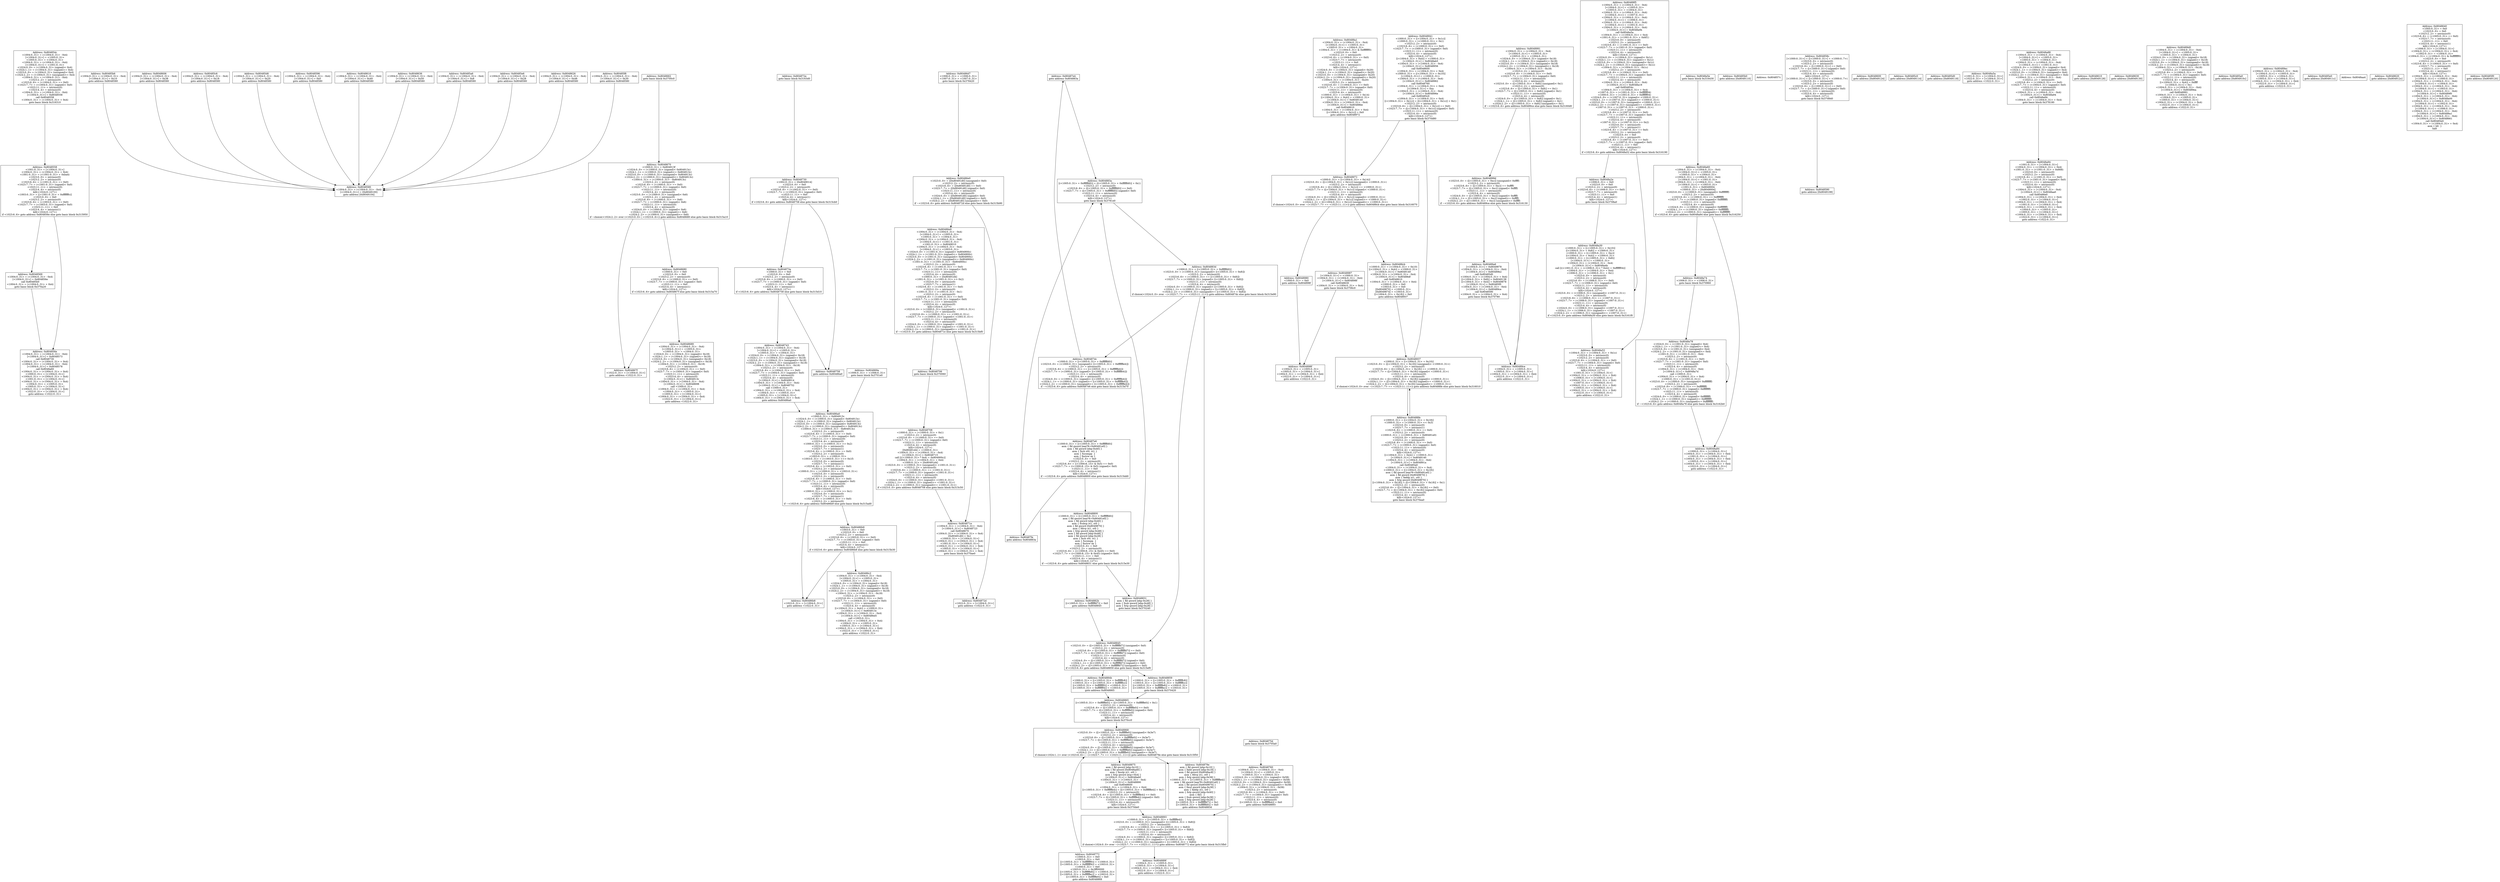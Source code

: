 digraph Program0x313910 {
basicBlock0x3158f0 [shape=box,label="Address: 0x804854c\n<1004:0..31> = (<1004:0..31> - 0x4)\n[<1004:0..31>] = <1005:0..31>\n<1005:0..31> = <1004:0..31>\n<1004:0..31> = (<1004:0..31> - 0x4)\n[<1004:0..31>] = <1001:0..31>\n<1024:0..0> = (<1004:0..31> (signed)< 0x4)\n<1024:1..1> = (<1004:0..31> (signed)<= 0x4)\n<1023:0..0> = (<1004:0..31> (unsigned)< 0x4)\n<1024:2..2> = (<1004:0..31> (unsigned)<= 0x4)\n<1004:0..31> = (<1004:0..31> - 0x4)\n<1023:2..2> = intrinsic(0)\n<1023:6..6> = (<1004:0..31> == 0x0)\n<1023:7..7> = (<1004:0..31> (signed)< 0x0)\n<1023:11..11> = intrinsic(0)\n<1023:4..4> = intrinsic(0)\n<1004:0..31> = (<1004:0..31> - 0x4)\n[<1004:0..31>] = 0x8048558\ncall 0x8048558\n<1004:0..31> = (<1004:0..31> + 0x4)\ngoto basic block 0x316310\n"];
basicBlock0x315950 [shape=box,label="Address: 0x8048569\n<1004:0..31> = (<1004:0..31> - 0x4)\n[<1004:0..31>] = 0x804856e\ncall 0x80485b0\n<1004:0..31> = (<1004:0..31> + 0x4)\ngoto basic block 0x370a20\n"];
basicBlock0x3159b0 [shape=box,label="Address: 0x8048580\n<1004:0..31> = (<1004:0..31> - 0x4)\n[<1004:0..31>] = [0x8049100]\ngoto address [0x8049104]\n"];
basicBlock0x315a10 [shape=box,label="Address: 0x804867f\n<1022:0..31> = [<1004:0..31>]\ngoto address <1022:0..31>\n"];
basicBlock0x315a70 [shape=box,label="Address: 0x8048689\n<1004:0..31> = (<1004:0..31> - 0x4)\n[<1004:0..31>] = <1005:0..31>\n<1005:0..31> = <1004:0..31>\n<1024:0..0> = (<1004:0..31> (signed)< 0x18)\n<1024:1..1> = (<1004:0..31> (signed)<= 0x18)\n<1023:0..0> = (<1004:0..31> (unsigned)< 0x18)\n<1024:2..2> = (<1004:0..31> (unsigned)<= 0x18)\n<1004:0..31> = (<1004:0..31> - 0x18)\n<1023:2..2> = intrinsic(0)\n<1023:6..6> = (<1004:0..31> == 0x0)\n<1023:7..7> = (<1004:0..31> (signed)< 0x0)\n<1023:11..11> = intrinsic(0)\n<1023:4..4> = intrinsic(0)\n[<1004:0..31>] = 0x804913c\n<1004:0..31> = (<1004:0..31> - 0x4)\n[<1004:0..31>] = 0x8048698\ncall <1000:0..31>\n<1004:0..31> = (<1004:0..31> + 0x4)\n<1004:0..31> = <1005:0..31>\n<1005:0..31> = [<1004:0..31>]\n<1004:0..31> = (<1004:0..31> + 0x4)\n<1022:0..31> = [<1004:0..31>]\ngoto address <1022:0..31>\n"];
basicBlock0x315ad0 [shape=box,label="Address: 0x80486b8\n<1022:0..31> = [<1004:0..31>]\ngoto address <1022:0..31>\n"];
basicBlock0x315b30 [shape=box,label="Address: 0x80486c2\n<1004:0..31> = (<1004:0..31> - 0x4)\n[<1004:0..31>] = <1005:0..31>\n<1005:0..31> = <1004:0..31>\n<1024:0..0> = (<1004:0..31> (signed)< 0x18)\n<1024:1..1> = (<1004:0..31> (signed)<= 0x18)\n<1023:0..0> = (<1004:0..31> (unsigned)< 0x18)\n<1024:2..2> = (<1004:0..31> (unsigned)<= 0x18)\n<1004:0..31> = (<1004:0..31> - 0x18)\n<1023:2..2> = intrinsic(0)\n<1023:6..6> = (<1004:0..31> == 0x0)\n<1023:7..7> = (<1004:0..31> (signed)< 0x0)\n<1023:11..11> = intrinsic(0)\n<1023:4..4> = intrinsic(0)\n[(<1004:0..31> + 0x4)] = <1000:0..31>\n[<1004:0..31>] = 0x804913c\n<1004:0..31> = (<1004:0..31> - 0x4)\n[<1004:0..31>] = 0x80486d5\ncall <1003:0..31>\n<1004:0..31> = (<1004:0..31> + 0x4)\n<1004:0..31> = <1005:0..31>\n<1005:0..31> = [<1004:0..31>]\n<1004:0..31> = (<1004:0..31> + 0x4)\n<1022:0..31> = [<1004:0..31>]\ngoto address <1022:0..31>\n"];
basicBlock0x315b90 [shape=box,label="Address: 0x80486e9\n<1004:0..31> = (<1004:0..31> - 0x4)\n[<1004:0..31>] = <1005:0..31>\n<1005:0..31> = <1004:0..31>\n<1004:0..31> = (<1004:0..31> - 0x4)\n[<1004:0..31>] = <1001:0..31>\n<1001:0..31> = 0x8049010\n<1004:0..31> = (<1004:0..31> - 0x4)\n[<1004:0..31>] = <1003:0..31>\n<1024:0..0> = (<1001:0..31> (signed)< 0x804900c)\n<1024:1..1> = (<1001:0..31> (signed)<= 0x804900c)\n<1023:0..0> = (<1001:0..31> (unsigned)< 0x804900c)\n<1024:2..2> = (<1001:0..31> (unsigned)<= 0x804900c)\n<1001:0..31> = (<1001:0..31> - 0x804900c)\n<1023:2..2> = intrinsic(0)\n<1023:6..6> = (<1001:0..31> == 0x0)\n<1023:7..7> = (<1001:0..31> (signed)< 0x0)\n<1023:11..11> = intrinsic(0)\n<1023:4..4> = intrinsic(0)\n<1000:0..31> = [0x80491d4]\n<1001:0..31> = (<1001:0..31> >> 0x2)\n<1023:0..0> = intrinsic(0)\n<1023:7..7> = intrinsic(1)\n<1023:6..6> = (<1001:0..31> == 0x0)\n<1023:2..2> = intrinsic(0)\n<1001:0..31> = (<1001:0..31> - 0x1)\n<1023:2..2> = intrinsic(0)\n<1023:6..6> = (<1001:0..31> == 0x0)\n<1023:7..7> = (<1001:0..31> (signed)< 0x0)\n<1023:11..11> = intrinsic(0)\n<1023:4..4> = intrinsic(0)\nkill(<1024:0..127>)\n<1023:0..0> = (<1000:0..31> (unsigned)< <1001:0..31>)\n<1023:2..2> = intrinsic(0)\n<1023:6..6> = (<1000:0..31> == <1001:0..31>)\n<1023:7..7> = (<1000:0..31> (signed)< <1001:0..31>)\n<1023:11..11> = intrinsic(0)\n<1023:4..4> = intrinsic(0)\n<1024:0..0> = (<1000:0..31> (signed)< <1001:0..31>)\n<1024:1..1> = (<1000:0..31> (signed)<= <1001:0..31>)\n<1024:2..2> = (<1000:0..31> (unsigned)<= <1001:0..31>)\nif ~<1023:0..0> goto address 0x804871e else goto basic block 0x315bf0\n"];
basicBlock0x315bf0 [shape=box,label="Address: 0x8048706\ngoto basic block 0x370060\n"];
basicBlock0x315c50 [shape=box,label="Address: 0x804871e\n<1004:0..31> = (<1004:0..31> - 0x4)\n[<1004:0..31>] = 0x8048723\ncall 0x8048670\n<1004:0..31> = (<1004:0..31> + 0x4)\n[0x80491d0] = 0x1\n<1000:0..31> = [<1004:0..31>]\n<1004:0..31> = (<1004:0..31> + 0x4)\n<1001:0..31> = [<1004:0..31>]\n<1004:0..31> = (<1004:0..31> + 0x4)\n<1005:0..31> = [<1004:0..31>]\n<1004:0..31> = (<1004:0..31> + 0x4)\ngoto basic block 0x370ae0\n"];
basicBlock0x315cb0 [shape=box,label="Address: 0x804873a\n<1000:0..31> = 0x0\n<1023:0..0> = 0x0\n<1023:2..2> = intrinsic(0)\n<1023:6..6> = (<1000:0..31> == 0x0)\n<1023:7..7> = (<1000:0..31> (signed)< 0x0)\n<1023:11..11> = 0x0\n<1023:4..4> = intrinsic(1)\nkill(<1024:0..127>)\nif <1023:6..6> goto address 0x8048758 else goto basic block 0x315d10\n"];
basicBlock0x315d10 [shape=box,label="Address: 0x8048743\n<1004:0..31> = (<1004:0..31> - 0x4)\n[<1004:0..31>] = <1005:0..31>\n<1005:0..31> = <1004:0..31>\n<1024:0..0> = (<1004:0..31> (signed)< 0x18)\n<1024:1..1> = (<1004:0..31> (signed)<= 0x18)\n<1023:0..0> = (<1004:0..31> (unsigned)< 0x18)\n<1024:2..2> = (<1004:0..31> (unsigned)<= 0x18)\n<1004:0..31> = (<1004:0..31> - 0x18)\n<1023:2..2> = intrinsic(0)\n<1023:6..6> = (<1004:0..31> == 0x0)\n<1023:7..7> = (<1004:0..31> (signed)< 0x0)\n<1023:11..11> = intrinsic(0)\n<1023:4..4> = intrinsic(0)\n[<1004:0..31>] = 0x8049014\n<1004:0..31> = (<1004:0..31> - 0x4)\n[<1004:0..31>] = 0x8048752\ncall <1000:0..31>\n<1004:0..31> = (<1004:0..31> + 0x4)\n<1004:0..31> = <1005:0..31>\n<1005:0..31> = [<1004:0..31>]\n<1004:0..31> = (<1004:0..31> + 0x4)\ngoto address 0x80486a0\n"];
basicBlock0x315d70 [shape=box,label="Address: 0x80487e4\ngoto address 0x804883a\n"];
basicBlock0x315dd0 [shape=box,label="Address: 0x80487fe\ngoto address 0x804883a\n"];
basicBlock0x315e30 [shape=box,label="Address: 0x804882b\n[(<1005:0..31> + 0xffffffd7)] = 0x0\ngoto address 0x8048845\n"];
basicBlock0x315e90 [shape=box,label="Address: 0x8048845\n<1023:0..0> = ([(<1005:0..31> + 0xffffffd7)] (unsigned)< 0x0)\n<1023:2..2> = intrinsic(0)\n<1023:6..6> = ([(<1005:0..31> + 0xffffffd7)] == 0x0)\n<1023:7..7> = ([(<1005:0..31> + 0xffffffd7)] (signed)< 0x0)\n<1023:11..11> = intrinsic(0)\n<1023:4..4> = intrinsic(0)\n<1024:0..0> = ([(<1005:0..31> + 0xffffffd7)] (signed)< 0x0)\n<1024:1..1> = ([(<1005:0..31> + 0xffffffd7)] (signed)<= 0x0)\n<1024:2..2> = ([(<1005:0..31> + 0xffffffd7)] (unsigned)<= 0x0)\nif <1023:6..6> goto address 0x8048859 else goto basic block 0x315ef0\n"];
basicBlock0x315ef0 [shape=box,label="Address: 0x804884b\n<1000:0..31> = [(<1005:0..31> + 0xffffffc8)]\n<1003:0..31> = [(<1005:0..31> + 0xffffffcc)]\n[(<1005:0..31> + 0xfffffff0)] = <1000:0..31>\n[(<1005:0..31> + 0xfffffff4)] = <1003:0..31>\ngoto address 0x8048865\n"];
basicBlock0x315f50 [shape=box,label="Address: 0x8048875\nasm { fld qword [ebp-0x10] }\nasm { fld qword [0x8048ad0] }\nasm { fmulp st1, st0 }\nasm { fstp qword [esp+0x4] }\n[<1004:0..31>] = 0x8048ab0\n<1004:0..31> = (<1004:0..31> - 0x4)\n[<1004:0..31>] = 0x8048890\ncall 0x8048600\n<1004:0..31> = (<1004:0..31> + 0x4)\n[(<1005:0..31> + 0xffffffe4)] = ([(<1005:0..31> + 0xffffffe4)] + 0x1)\n<1023:2..2> = intrinsic(0)\n<1023:6..6> = ([(<1005:0..31> + 0xffffffe4)] == 0x0)\n<1023:7..7> = ([(<1005:0..31> + 0xffffffe4)] (signed)< 0x0)\n<1023:11..11> = intrinsic(0)\n<1023:4..4> = intrinsic(0)\nkill(<1024:0..127>)\ngoto basic block 0x370de0\n"];
basicBlock0x315fb0 [shape=box,label="Address: 0x804889f\n<1004:0..31> = <1005:0..31>\n<1005:0..31> = [<1004:0..31>]\n<1004:0..31> = (<1004:0..31> + 0x4)\n<1022:0..31> = [<1004:0..31>]\ngoto address <1022:0..31>\n"];
basicBlock0x316010 [shape=box,label="Address: 0x8048941\n<1000:0..31> = [(<1004:0..31> + 0x1c)]\n<1000:0..31> = (<1000:0..31> + 0x1)\n<1023:2..2> = intrinsic(0)\n<1023:6..6> = (<1000:0..31> == 0x0)\n<1023:7..7> = (<1000:0..31> (signed)< 0x0)\n<1023:11..11> = intrinsic(0)\n<1023:4..4> = intrinsic(0)\nkill(<1024:0..127>)\n[(<1004:0..31> + 0x4)] = <1000:0..31>\n[<1004:0..31>] = 0x8048ab5\n<1004:0..31> = (<1004:0..31> - 0x4)\n[<1004:0..31>] = 0x8048956\ncall 0x8048600\n<1004:0..31> = (<1004:0..31> + 0x4)\n<1000:0..31> = [(<1004:0..31> + 0x10)]\n[<1004:0..31>] = <1000:0..31>\n<1004:0..31> = (<1004:0..31> - 0x4)\n[<1004:0..31>] = 0x8048962\ncall 0x8048760\n<1004:0..31> = (<1004:0..31> + 0x4)\n[<1004:0..31>] = 0xa\n<1004:0..31> = (<1004:0..31> - 0x4)\n[<1004:0..31>] = 0x804896e\ncall 0x80485c0\n<1004:0..31> = (<1004:0..31> + 0x4)\n[(<1004:0..31> + 0x1c)] = ([(<1004:0..31> + 0x1c)] + 0x1)\n<1023:2..2> = intrinsic(0)\n<1023:6..6> = ([(<1004:0..31> + 0x1c)] == 0x0)\n<1023:7..7> = ([(<1004:0..31> + 0x1c)] (signed)< 0x0)\n<1023:11..11> = intrinsic(0)\n<1023:4..4> = intrinsic(0)\nkill(<1024:0..127>)\ngoto basic block 0x370d80\n"];
basicBlock0x316070 [shape=box,label="Address: 0x8048980\n<1000:0..31> = 0x0\ngoto address 0x804898f\n"];
basicBlock0x3160d0 [shape=box,label="Address: 0x804899d\n<1023:0..0> = ([(<1005:0..31> + 0xc)] (unsigned)< 0xffff)\n<1023:2..2> = intrinsic(0)\n<1023:6..6> = ([(<1005:0..31> + 0xc)] == 0xffff)\n<1023:7..7> = ([(<1005:0..31> + 0xc)] (signed)< 0xffff)\n<1023:11..11> = intrinsic(0)\n<1023:4..4> = intrinsic(0)\n<1024:0..0> = ([(<1005:0..31> + 0xc)] (signed)< 0xffff)\n<1024:1..1> = ([(<1005:0..31> + 0xc)] (signed)<= 0xffff)\n<1024:2..2> = ([(<1005:0..31> + 0xc)] (unsigned)<= 0xffff)\nif ~<1023:6..6> goto address 0x80489ce else goto basic block 0x316130\n"];
basicBlock0x316130 [shape=box,label="Address: 0x80489a6\n[<1004:0..31>] = 0x8049878\n<1004:0..31> = (<1004:0..31> - 0x4)\n[<1004:0..31>] = 0x80489b2\ncall 0x80485d0\n<1004:0..31> = (<1004:0..31> + 0x4)\n[(<1004:0..31> + 0x8)] = 0x8049138\n[(<1004:0..31> + 0x4)] = 0x8049878\n[<1004:0..31>] = 0x80485f0\n<1004:0..31> = (<1004:0..31> - 0x4)\n[<1004:0..31>] = 0x80489ce\ncall 0x8048590\n<1004:0..31> = (<1004:0..31> + 0x4)\ngoto basic block 0x370780\n"];
basicBlock0x316190 [shape=box,label="Address: 0x8048a2e\n<1006:0..31> = 0x0\n<1023:0..0> = 0x0\n<1023:2..2> = intrinsic(0)\n<1023:6..6> = (<1006:0..31> == 0x0)\n<1023:7..7> = intrinsic(0)\n<1023:11..11> = 0x0\n<1023:4..4> = intrinsic(1)\nkill(<1024:0..127>)\ngoto basic block 0x3708a0\n"];
basicBlock0x3161f0 [shape=box,label="Address: 0x8048a52\n<1004:0..31> = (<1004:0..31> + 0x1c)\n<1023:0..0> = intrinsic(0)\n<1023:2..2> = intrinsic(0)\n<1023:6..6> = (<1004:0..31> == 0x0)\n<1023:7..7> = (<1004:0..31> (signed)< 0x0)\n<1023:11..11> = intrinsic(0)\n<1023:4..4> = intrinsic(0)\nkill(<1024:0..127>)\n<1001:0..31> = [<1004:0..31>]\n<1004:0..31> = (<1004:0..31> + 0x4)\n<1006:0..31> = [<1004:0..31>]\n<1004:0..31> = (<1004:0..31> + 0x4)\n<1007:0..31> = [<1004:0..31>]\n<1004:0..31> = (<1004:0..31> + 0x4)\n<1005:0..31> = [<1004:0..31>]\n<1004:0..31> = (<1004:0..31> + 0x4)\n<1022:0..31> = [<1004:0..31>]\ngoto address <1022:0..31>\n"];
basicBlock0x316250 [shape=box,label="Address: 0x8048a74\n<1006:0..31> = <1006:0..31>\ngoto basic block 0x370960\n"];
basicBlock0x3162b0 [shape=box,label="Address: 0x8048a84\n<1000:0..31> = [<1004:0..31>]\n<1004:0..31> = (<1004:0..31> + 0x4)\n<1001:0..31> = [<1004:0..31>]\n<1004:0..31> = (<1004:0..31> + 0x4)\n<1005:0..31> = [<1004:0..31>]\n<1004:0..31> = (<1004:0..31> + 0x4)\n<1022:0..31> = [<1004:0..31>]\ngoto address <1022:0..31>\n"];
basicBlock0x316310 [shape=box,label="Address: 0x8048558\n<1001:0..31> = [<1004:0..31>]\n<1004:0..31> = (<1004:0..31> + 0x4)\n<1001:0..31> = (<1001:0..31> + 0xba4)\n<1023:0..0> = intrinsic(0)\n<1023:2..2> = intrinsic(0)\n<1023:6..6> = (<1001:0..31> == 0x0)\n<1023:7..7> = (<1001:0..31> (signed)< 0x0)\n<1023:11..11> = intrinsic(0)\n<1023:4..4> = intrinsic(0)\nkill(<1024:0..127>)\n<1003:0..31> = [(<1001:0..31> + 0xfffffffc)]\n<1023:0..0> = 0x0\n<1023:2..2> = intrinsic(0)\n<1023:6..6> = (<1003:0..31> == 0x0)\n<1023:7..7> = (<1003:0..31> (signed)< 0x0)\n<1023:11..11> = 0x0\n<1023:4..4> = intrinsic(1)\nkill(<1024:0..127>)\nif <1023:6..6> goto address 0x804856e else goto basic block 0x315950\n"];
basicBlock0x316370 [shape=box,label="Address: 0x80485b0\ngoto address [0x8049110]\n"];
basicBlock0x3163d0 [shape=box,label="Address: 0x8048730\n<1002:0..31> = [0x8049014]\n<1023:0..0> = 0x0\n<1023:2..2> = intrinsic(0)\n<1023:6..6> = (<1002:0..31> == 0x0)\n<1023:7..7> = (<1002:0..31> (signed)< 0x0)\n<1023:11..11> = 0x0\n<1023:4..4> = intrinsic(1)\nkill(<1024:0..127>)\nif <1023:6..6> goto address 0x8048758 else goto basic block 0x315cb0\n"];
basicBlock0x316430 [shape=box,label="Address: 0x8048a60\n<1004:0..31> = (<1004:0..31> - 0x4)\n[<1004:0..31>] = <1005:0..31>\n<1005:0..31> = <1004:0..31>\n<1004:0..31> = (<1004:0..31> - 0x4)\n[<1004:0..31>] = <1001:0..31>\n<1004:0..31> = (<1004:0..31> - 0x4)\n[<1004:0..31>] = <1003:0..31>\n<1001:0..31> = 0x8049004\n<1000:0..31> = [0x8049004]\n<1023:0..0> = (<1000:0..31> (unsigned)< 0xffffffff)\n<1023:2..2> = intrinsic(0)\n<1023:6..6> = (<1000:0..31> == 0xffffffff)\n<1023:7..7> = (<1000:0..31> (signed)< 0xffffffff)\n<1023:11..11> = intrinsic(0)\n<1023:4..4> = intrinsic(0)\n<1024:0..0> = (<1000:0..31> (signed)< 0xffffffff)\n<1024:1..1> = (<1000:0..31> (signed)<= 0xffffffff)\n<1024:2..2> = (<1000:0..31> (unsigned)<= 0xffffffff)\nif <1023:6..6> goto address 0x8048a84 else goto basic block 0x316250\n"];
basicBlock0x316490 [shape=box,label="Address: 0x804857c\n"];
basicBlock0x3164f0 [shape=box,label="Address: 0x804858c\n[<1000:0..31>] = ([<1000:0..31>] + <1000:0..7>)\n<1023:0..0> = intrinsic(0)\n<1023:2..2> = intrinsic(0)\n<1023:6..6> = ([<1000:0..31>] == 0x0)\n<1023:7..7> = ([<1000:0..31>] (signed)< 0x0)\n<1023:11..11> = intrinsic(0)\n<1023:4..4> = intrinsic(0)\nkill(<1024:0..127>)\n[<1000:0..31>] = ([<1000:0..31>] + <1000:0..7>)\n<1023:0..0> = intrinsic(0)\n<1023:2..2> = intrinsic(0)\n<1023:6..6> = ([<1000:0..31>] == 0x0)\n<1023:7..7> = ([<1000:0..31>] (signed)< 0x0)\n<1023:11..11> = intrinsic(0)\n<1023:4..4> = intrinsic(0)\nkill(<1024:0..127>)\ngoto basic block 0x370840\n"];
basicBlock0x316550 [shape=box,label="Address: 0x8048680\n<1000:0..31> = 0x0\n<1023:0..0> = 0x0\n<1023:2..2> = intrinsic(0)\n<1023:6..6> = (<1000:0..31> == 0x0)\n<1023:7..7> = (<1000:0..31> (signed)< 0x0)\n<1023:11..11> = 0x0\n<1023:4..4> = intrinsic(1)\nkill(<1024:0..127>)\nif <1023:6..6> goto address 0x804867f else goto basic block 0x315a70\n"];
basicBlock0x3165b0 [shape=box,label="Address: 0x804869a\n<1006:0..31> = <1006:0..31>\ngoto basic block 0x3701e0\n"];
basicBlock0x316610 [shape=box,label="Address: 0x80486b9\n<1003:0..31> = 0x0\n<1023:0..0> = 0x0\n<1023:2..2> = intrinsic(0)\n<1023:6..6> = (<1003:0..31> == 0x0)\n<1023:7..7> = (<1003:0..31> (signed)< 0x0)\n<1023:11..11> = 0x0\n<1023:4..4> = intrinsic(1)\nkill(<1024:0..127>)\nif <1023:6..6> goto address 0x80486b8 else goto basic block 0x315b30\n"];
basicBlock0x370000 [shape=box,label="Address: 0x80486d7\n<1006:0..31> = <1006:0..31>\n<1007:0..31> = <1007:0..31>\ngoto basic block 0x378420\n"];
basicBlock0x370060 [shape=box,label="Address: 0x8048708\n<1000:0..31> = (<1000:0..31> + 0x1)\n<1023:2..2> = intrinsic(0)\n<1023:6..6> = (<1000:0..31> == 0x0)\n<1023:7..7> = (<1000:0..31> (signed)< 0x0)\n<1023:11..11> = intrinsic(0)\n<1023:4..4> = intrinsic(0)\nkill(<1024:0..127>)\n[0x80491d4] = <1000:0..31>\n<1004:0..31> = (<1004:0..31> - 0x4)\n[<1004:0..31>] = 0x8048715\ncall [((<1000:0..31> * 0x4) + 0x804900c)]\n<1004:0..31> = (<1004:0..31> + 0x4)\n<1000:0..31> = [0x80491d4]\n<1023:0..0> = (<1000:0..31> (unsigned)< <1001:0..31>)\n<1023:2..2> = intrinsic(0)\n<1023:6..6> = (<1000:0..31> == <1001:0..31>)\n<1023:7..7> = (<1000:0..31> (signed)< <1001:0..31>)\n<1023:11..11> = intrinsic(0)\n<1023:4..4> = intrinsic(0)\n<1024:0..0> = (<1000:0..31> (signed)< <1001:0..31>)\n<1024:1..1> = (<1000:0..31> (signed)<= <1001:0..31>)\n<1024:2..2> = (<1000:0..31> (unsigned)<= <1001:0..31>)\nif <1023:0..0> goto address 0x8048708 else goto basic block 0x315c50\n"];
basicBlock0x3700c0 [shape=box,label="Address: 0x8048670\n<1000:0..31> = 0x804913f\n<1024:0..0> = (<1000:0..31> (signed)< 0x804913c)\n<1024:1..1> = (<1000:0..31> (signed)<= 0x804913c)\n<1023:0..0> = (<1000:0..31> (unsigned)< 0x804913c)\n<1024:2..2> = (<1000:0..31> (unsigned)<= 0x804913c)\n<1000:0..31> = (<1000:0..31> - 0x804913c)\n<1023:2..2> = intrinsic(0)\n<1023:6..6> = (<1000:0..31> == 0x0)\n<1023:7..7> = (<1000:0..31> (signed)< 0x0)\n<1023:11..11> = intrinsic(0)\n<1023:4..4> = intrinsic(0)\n<1023:0..0> = (<1000:0..31> (unsigned)< 0x6)\n<1023:2..2> = intrinsic(0)\n<1023:6..6> = (<1000:0..31> == 0x6)\n<1023:7..7> = (<1000:0..31> (signed)< 0x6)\n<1023:11..11> = intrinsic(0)\n<1023:4..4> = intrinsic(0)\n<1024:0..0> = (<1000:0..31> (signed)< 0x6)\n<1024:1..1> = (<1000:0..31> (signed)<= 0x6)\n<1024:2..2> = (<1000:0..31> (unsigned)<= 0x6)\nif ~choice(<1024:2..2> over (<1023:0..0> | <1023:6..6>)) goto address 0x8048680 else goto basic block 0x315a10\n"];
basicBlock0x370120 [shape=box,label="Address: 0x804872e\ngoto basic block 0x3163d0\n"];
basicBlock0x370180 [shape=box,label="Address: 0x8048758\ngoto address 0x80486a0\n"];
basicBlock0x3701e0 [shape=box,label="Address: 0x80486a0\n<1000:0..31> = 0x804913c\n<1024:0..0> = (<1000:0..31> (signed)< 0x804913c)\n<1024:1..1> = (<1000:0..31> (signed)<= 0x804913c)\n<1023:0..0> = (<1000:0..31> (unsigned)< 0x804913c)\n<1024:2..2> = (<1000:0..31> (unsigned)<= 0x804913c)\n<1000:0..31> = (<1000:0..31> - 0x804913c)\n<1023:2..2> = intrinsic(0)\n<1023:6..6> = (<1000:0..31> == 0x0)\n<1023:7..7> = (<1000:0..31> (signed)< 0x0)\n<1023:11..11> = intrinsic(0)\n<1023:4..4> = intrinsic(0)\n<1000:0..31> = (<1000:0..31> >> 0x2)\n<1023:0..0> = intrinsic(0)\n<1023:7..7> = intrinsic(1)\n<1023:6..6> = (<1000:0..31> == 0x0)\n<1023:2..2> = intrinsic(0)\n<1003:0..31> = <1000:0..31>\n<1003:0..31> = (<1003:0..31> >>> 0x1f)\n<1023:0..0> = intrinsic(0)\n<1023:7..7> = intrinsic(1)\n<1023:6..6> = (<1003:0..31> == 0x0)\n<1023:2..2> = intrinsic(0)\n<1000:0..31> = (<1000:0..31> + <1003:0..31>)\n<1023:0..0> = intrinsic(0)\n<1023:2..2> = intrinsic(0)\n<1023:6..6> = (<1000:0..31> == 0x0)\n<1023:7..7> = (<1000:0..31> (signed)< 0x0)\n<1023:11..11> = intrinsic(0)\n<1023:4..4> = intrinsic(0)\nkill(<1024:0..127>)\n<1000:0..31> = (<1000:0..31> >> 0x1)\n<1023:0..0> = intrinsic(0)\n<1023:7..7> = intrinsic(1)\n<1023:6..6> = (<1000:0..31> == 0x0)\n<1023:2..2> = intrinsic(0)\nif ~<1023:6..6> goto address 0x80486b9 else goto basic block 0x315ad0\n"];
basicBlock0x370240 [shape=box,label="Address: 0x804883a\n[(<1005:0..31> + 0xffffffd0)] = ([(<1005:0..31> + 0xffffffd0)] + 0x1)\n<1023:2..2> = intrinsic(0)\n<1023:6..6> = ([(<1005:0..31> + 0xffffffd0)] == 0x0)\n<1023:7..7> = ([(<1005:0..31> + 0xffffffd0)] (signed)< 0x0)\n<1023:11..11> = intrinsic(0)\n<1023:4..4> = intrinsic(0)\nkill(<1024:0..127>)\ngoto basic block 0x3781e0\n"];
basicBlock0x3702a0 [shape=box,label="Address: 0x80487e6\n<1000:0..31> = [(<1005:0..31> + 0xffffffd0)]\nasm { fld qword [eax*8+0x80491e0] }\nasm { fld qword [ebp-0x40] }\nasm { fxch st0, st1 }\nasm { fucompp  }\nasm { fnstsw ax }\n<1023:0..0> = 0x0\n<1023:2..2> = intrinsic(0)\n<1023:6..6> = ((<1000:8..15> & 0x5) == 0x0)\n<1023:7..7> = ((<1000:8..15> & 0x5) (signed)< 0x0)\n<1023:11..11> = 0x0\n<1023:4..4> = intrinsic(1)\nkill(<1024:0..127>)\nif ~<1023:6..6> goto address 0x8048800 else goto basic block 0x315dd0\n"];
basicBlock0x370300 [shape=box,label="Address: 0x8048800\n<1000:0..31> = [(<1005:0..31> + 0xffffffd0)]\nasm { fld qword [eax*8+0x80491e0] }\nasm { fld qword [ebp-0x40] }\nasm { fsubrp st1, st0 }\nasm { fld qword [0x8049870] }\nasm { fdivp st1, st0 }\nasm { fstp qword [ebp-0x48] }\nasm { fld qword [ebp-0x48] }\nasm { fld qword [ebp-0x28] }\nasm { fxch st0, st1 }\nasm { fucompp  }\nasm { fnstsw ax }\n<1023:0..0> = 0x0\n<1023:2..2> = intrinsic(0)\n<1023:6..6> = ((<1000:8..15> & 0x45) == 0x0)\n<1023:7..7> = ((<1000:8..15> & 0x45) (signed)< 0x0)\n<1023:11..11> = 0x0\n<1023:4..4> = intrinsic(1)\nkill(<1024:0..127>)\nif ~<1023:6..6> goto address 0x8048831 else goto basic block 0x315e30\n"];
basicBlock0x370360 [shape=box,label="Address: 0x8048831\nasm { fld qword [ebp-0x28] }\nasm { fsub qword [ebp-0x48] }\nasm { fstp qword [ebp-0x28] }\ngoto basic block 0x370240\n"];
basicBlock0x3703c0 [shape=box,label="Address: 0x8048859\n<1000:0..31> = [(<1005:0..31> + 0xffffffc8)]\n<1003:0..31> = [(<1005:0..31> + 0xffffffcc)]\n[(<1005:0..31> + 0xffffffe8)] = <1000:0..31>\n[(<1005:0..31> + 0xffffffec)] = <1003:0..31>\ngoto basic block 0x370420\n"];
basicBlock0x370420 [shape=box,label="Address: 0x8048865\n[(<1005:0..31> + 0xffffffe0)] = ([(<1005:0..31> + 0xffffffe0)] + 0x1)\n<1023:2..2> = intrinsic(0)\n<1023:6..6> = ([(<1005:0..31> + 0xffffffe0)] == 0x0)\n<1023:7..7> = ([(<1005:0..31> + 0xffffffe0)] (signed)< 0x0)\n<1023:11..11> = intrinsic(0)\n<1023:4..4> = intrinsic(0)\nkill(<1024:0..127>)\ngoto basic block 0x370cc0\n"];
basicBlock0x370480 [shape=box,label="Address: 0x8048600\ngoto address [0x8049124]\n"];
basicBlock0x3704e0 [shape=box,label="Address: 0x8048772\n<1000:0..31> = 0x0\n<1003:0..31> = 0x0\n[(<1005:0..31> + 0xfffffff0)] = <1000:0..31>\n[(<1005:0..31> + 0xfffffff4)] = <1003:0..31>\n<1000:0..31> = 0x0\n<1003:0..31> = 0x3ff00000\n[(<1005:0..31> + 0xffffffe8)] = <1000:0..31>\n[(<1005:0..31> + 0xffffffec)] = <1003:0..31>\n[(<1005:0..31> + 0xffffffe0)] = 0x0\ngoto address 0x8048868\n"];
basicBlock0x370540 [shape=box,label="Address: 0x80488a1\n<1004:0..31> = (<1004:0..31> - 0x4)\n[<1004:0..31>] = <1005:0..31>\n<1005:0..31> = <1004:0..31>\n<1004:0..31> = (<1004:0..31> & 0xfffffff0)\n<1023:0..0> = 0x0\n<1023:2..2> = intrinsic(0)\n<1023:6..6> = (<1004:0..31> == 0x0)\n<1023:7..7> = intrinsic(0)\n<1023:11..11> = 0x0\n<1023:4..4> = intrinsic(1)\nkill(<1024:0..127>)\n<1024:0..0> = (<1004:0..31> (signed)< 0x20)\n<1024:1..1> = (<1004:0..31> (signed)<= 0x20)\n<1023:0..0> = (<1004:0..31> (unsigned)< 0x20)\n<1024:2..2> = (<1004:0..31> (unsigned)<= 0x20)\n<1004:0..31> = (<1004:0..31> - 0x20)\n<1023:2..2> = intrinsic(0)\n<1023:6..6> = (<1004:0..31> == 0x0)\n<1023:7..7> = (<1004:0..31> (signed)< 0x0)\n<1023:11..11> = intrinsic(0)\n<1023:4..4> = intrinsic(0)\n<1000:0..31> = (<1004:0..31> + 0x14)\n[(<1004:0..31> + 0x4)] = <1000:0..31>\n[<1004:0..31>] = 0x8049140\n<1004:0..31> = (<1004:0..31> - 0x4)\n[<1004:0..31>] = 0x80488be\ncall 0x8048610\n<1004:0..31> = (<1004:0..31> + 0x4)\n[(<1004:0..31> + 0x1c)] = 0x0\ngoto address 0x8048972\n"];
basicBlock0x3705a0 [shape=box,label="Address: 0x8048760\n<1004:0..31> = (<1004:0..31> - 0x4)\n[<1004:0..31>] = <1005:0..31>\n<1005:0..31> = <1004:0..31>\n<1024:0..0> = (<1004:0..31> (signed)< 0x58)\n<1024:1..1> = (<1004:0..31> (signed)<= 0x58)\n<1023:0..0> = (<1004:0..31> (unsigned)< 0x58)\n<1024:2..2> = (<1004:0..31> (unsigned)<= 0x58)\n<1004:0..31> = (<1004:0..31> - 0x58)\n<1023:2..2> = intrinsic(0)\n<1023:6..6> = (<1004:0..31> == 0x0)\n<1023:7..7> = (<1004:0..31> (signed)< 0x0)\n<1023:11..11> = intrinsic(0)\n<1023:4..4> = intrinsic(0)\n[(<1005:0..31> + 0xffffffe4)] = 0x0\ngoto address 0x8048893\n"];
basicBlock0x370600 [shape=box,label="Address: 0x80485c0\ngoto address [0x8049114]\n"];
basicBlock0x370660 [shape=box,label="Address: 0x80488cb\n<1000:0..31> = (<1004:0..31> + 0x10)\n[(<1004:0..31> + 0x4)] = <1000:0..31>\n[<1004:0..31>] = 0x8049140\n<1004:0..31> = (<1004:0..31> - 0x4)\n[<1004:0..31>] = 0x80488df\ncall 0x8048610\n<1004:0..31> = (<1004:0..31> + 0x4)\n<1000:0..31> = 0x0\n<1003:0..31> = 0x0\n[0x8049870] = <1000:0..31>\n[0x8049874] = <1003:0..31>\n[(<1004:0..31> + 0x18)] = 0x0\ngoto address 0x8048937\n"];
basicBlock0x3706c0 [shape=box,label="Address: 0x804898f\n<1004:0..31> = <1005:0..31>\n<1005:0..31> = [<1004:0..31>]\n<1004:0..31> = (<1004:0..31> + 0x4)\n<1022:0..31> = [<1004:0..31>]\ngoto address <1022:0..31>\n"];
basicBlock0x370720 [shape=box,label="Address: 0x8048987\n[<1004:0..31>] = <1000:0..31>\n<1004:0..31> = (<1004:0..31> - 0x4)\n[<1004:0..31>] = 0x804898f\ncall 0x8048630\n<1004:0..31> = (<1004:0..31> + 0x4)\ngoto basic block 0x3706c0\n"];
basicBlock0x370780 [shape=box,label="Address: 0x80489ce\n<1004:0..31> = <1005:0..31>\n<1005:0..31> = [<1004:0..31>]\n<1004:0..31> = (<1004:0..31> + 0x4)\n<1022:0..31> = [<1004:0..31>]\ngoto address <1022:0..31>\n"];
basicBlock0x3707e0 [shape=box,label="Address: 0x80485d0\ngoto address [0x8049118]\n"];
basicBlock0x370840 [shape=box,label="Address: 0x8048590\ngoto address [0x8049108]\n"];
basicBlock0x3708a0 [shape=box,label="Address: 0x8048a30\n<1000:0..31> = [(<1005:0..31> + 0x10)]\n[(<1004:0..31> + 0x8)] = <1000:0..31>\n<1000:0..31> = [(<1005:0..31> + 0xc)]\n[(<1004:0..31> + 0x4)] = <1000:0..31>\n<1000:0..31> = [(<1005:0..31> + 0x8)]\n[<1004:0..31>] = <1000:0..31>\n<1004:0..31> = (<1004:0..31> - 0x4)\n[<1004:0..31>] = 0x8048a4b\ncall [((<1001:0..31> + (<1006:0..31> * 0x4)) + 0xffffff04)]\n<1004:0..31> = (<1004:0..31> + 0x4)\n<1006:0..31> = (<1006:0..31> + 0x1)\n<1023:0..0> = intrinsic(0)\n<1023:2..2> = intrinsic(0)\n<1023:6..6> = (<1006:0..31> == 0x0)\n<1023:7..7> = (<1006:0..31> (signed)< 0x0)\n<1023:11..11> = intrinsic(0)\n<1023:4..4> = intrinsic(0)\nkill(<1024:0..127>)\n<1023:0..0> = (<1006:0..31> (unsigned)< <1007:0..31>)\n<1023:2..2> = intrinsic(0)\n<1023:6..6> = (<1006:0..31> == <1007:0..31>)\n<1023:7..7> = (<1006:0..31> (signed)< <1007:0..31>)\n<1023:11..11> = intrinsic(0)\n<1023:4..4> = intrinsic(0)\n<1024:0..0> = (<1006:0..31> (signed)< <1007:0..31>)\n<1024:1..1> = (<1006:0..31> (signed)<= <1007:0..31>)\n<1024:2..2> = (<1006:0..31> (unsigned)<= <1007:0..31>)\nif <1023:0..0> goto address 0x8048a30 else goto basic block 0x3161f0\n"];
basicBlock0x370900 [shape=box,label="Address: 0x8048a5a\n<1001:0..31> = [<1004:0..31>]\n<1022:0..31> = [<1004:0..31>]\ngoto address <1022:0..31>\n"];
basicBlock0x370960 [shape=box,label="Address: 0x8048a78\n<1024:0..0> = (<1001:0..31> (signed)< 0x4)\n<1024:1..1> = (<1001:0..31> (signed)<= 0x4)\n<1023:0..0> = (<1001:0..31> (unsigned)< 0x4)\n<1024:2..2> = (<1001:0..31> (unsigned)<= 0x4)\n<1001:0..31> = (<1001:0..31> - 0x4)\n<1023:2..2> = intrinsic(0)\n<1023:6..6> = (<1001:0..31> == 0x0)\n<1023:7..7> = (<1001:0..31> (signed)< 0x0)\n<1023:11..11> = intrinsic(0)\n<1023:4..4> = intrinsic(0)\n<1004:0..31> = (<1004:0..31> - 0x4)\n[<1004:0..31>] = 0x8048a7d\ncall <1000:0..31>\n<1004:0..31> = (<1004:0..31> + 0x4)\n<1000:0..31> = [<1001:0..31>]\n<1023:0..0> = (<1000:0..31> (unsigned)< 0xffffffff)\n<1023:2..2> = intrinsic(0)\n<1023:6..6> = (<1000:0..31> == 0xffffffff)\n<1023:7..7> = (<1000:0..31> (signed)< 0xffffffff)\n<1023:11..11> = intrinsic(0)\n<1023:4..4> = intrinsic(0)\n<1024:0..0> = (<1000:0..31> (signed)< 0xffffffff)\n<1024:1..1> = (<1000:0..31> (signed)<= 0xffffffff)\n<1024:2..2> = (<1000:0..31> (unsigned)<= 0xffffffff)\nif ~<1023:6..6> goto address 0x8048a78 else goto basic block 0x3162b0\n"];
basicBlock0x3709c0 [shape=box,label="Address: 0x8048a88\n<1004:0..31> = (<1004:0..31> - 0x4)\n[<1004:0..31>] = <1005:0..31>\n<1005:0..31> = <1004:0..31>\n<1004:0..31> = (<1004:0..31> - 0x4)\n[<1004:0..31>] = <1001:0..31>\n<1024:0..0> = (<1004:0..31> (signed)< 0x4)\n<1024:1..1> = (<1004:0..31> (signed)<= 0x4)\n<1023:0..0> = (<1004:0..31> (unsigned)< 0x4)\n<1024:2..2> = (<1004:0..31> (unsigned)<= 0x4)\n<1004:0..31> = (<1004:0..31> - 0x4)\n<1023:2..2> = intrinsic(0)\n<1023:6..6> = (<1004:0..31> == 0x0)\n<1023:7..7> = (<1004:0..31> (signed)< 0x0)\n<1023:11..11> = intrinsic(0)\n<1023:4..4> = intrinsic(0)\n<1004:0..31> = (<1004:0..31> - 0x4)\n[<1004:0..31>] = 0x8048a94\ncall 0x8048a94\n<1004:0..31> = (<1004:0..31> + 0x4)\ngoto basic block 0x378180\n"];
basicBlock0x370a20 [shape=box,label="Address: 0x804856e\n<1004:0..31> = (<1004:0..31> - 0x4)\n[<1004:0..31>] = 0x8048573\ncall 0x8048730\n<1004:0..31> = (<1004:0..31> + 0x4)\n<1004:0..31> = (<1004:0..31> - 0x4)\n[<1004:0..31>] = 0x8048578\ncall 0x8048a60\n<1004:0..31> = (<1004:0..31> + 0x4)\n<1000:0..31> = [<1004:0..31>]\n<1004:0..31> = (<1004:0..31> + 0x4)\n<1001:0..31> = [<1004:0..31>]\n<1004:0..31> = (<1004:0..31> + 0x4)\n<1004:0..31> = <1005:0..31>\n<1005:0..31> = [<1004:0..31>]\n<1004:0..31> = (<1004:0..31> + 0x4)\n<1022:0..31> = [<1004:0..31>]\ngoto address <1022:0..31>\n"];
basicBlock0x370a80 [shape=box,label="Address: 0x80485b6\n<1004:0..31> = (<1004:0..31> - 0x4)\n[<1004:0..31>] = 0x10\ngoto address 0x8048580\n"];
basicBlock0x370ae0 [shape=box,label="Address: 0x804872d\n<1022:0..31> = [<1004:0..31>]\ngoto address <1022:0..31>\n"];
basicBlock0x370b40 [shape=box,label="Address: 0x804875d\ngoto basic block 0x3705a0\n"];
basicBlock0x370ba0 [shape=box,label="Address: 0x80487dc\n<1000:0..31> = [(<1005:0..31> + 0xffffffd0)]\n<1023:0..0> = (<1000:0..31> (unsigned)< [(<1005:0..31> + 0xffffffe4)])\n<1023:2..2> = intrinsic(0)\n<1023:6..6> = (<1000:0..31> == [(<1005:0..31> + 0xffffffe4)])\n<1023:7..7> = (<1000:0..31> (signed)< [(<1005:0..31> + 0xffffffe4)])\n<1023:11..11> = intrinsic(0)\n<1023:4..4> = intrinsic(0)\n<1024:0..0> = (<1000:0..31> (signed)< [(<1005:0..31> + 0xffffffe4)])\n<1024:1..1> = (<1000:0..31> (signed)<= [(<1005:0..31> + 0xffffffe4)])\n<1024:2..2> = (<1000:0..31> (unsigned)<= [(<1005:0..31> + 0xffffffe4)])\nif ~<1023:6..6> goto address 0x80487e6 else goto basic block 0x315d70\n"];
basicBlock0x370c00 [shape=box,label="Address: 0x804879e\nasm { fld qword [ebp-0x10] }\nasm { fadd qword [ebp-0x18] }\nasm { fld qword [0x8048ac8] }\nasm { fdivp st1, st0 }\nasm { fstp qword [ebp-0x38] }\n<1000:0..31> = [(<1005:0..31> + 0xffffffe4)]\nasm { fld qword [eax*8+0x80491e0] }\nasm { fld qword [0x8049870] }\nasm { fmul qword [ebp-0x38] }\nasm { faddp st1, st0 }\nasm { fstp qword [ebp-0x40] }\nasm { fld1  }\nasm { fsub qword [ebp-0x38] }\nasm { fstp qword [ebp-0x28] }\n[(<1005:0..31> + 0xffffffd7)] = 0x1\n[(<1005:0..31> + 0xffffffd0)] = 0x0\ngoto address 0x804883d\n"];
basicBlock0x370c60 [shape=box,label="Address: 0x8048606\n<1004:0..31> = (<1004:0..31> - 0x4)\n[<1004:0..31>] = 0x38\ngoto address 0x8048580\n"];
basicBlock0x370cc0 [shape=box,label="Address: 0x8048868\n<1023:0..0> = ([(<1005:0..31> + 0xffffffe0)] (unsigned)< 0x3e7)\n<1023:2..2> = intrinsic(0)\n<1023:6..6> = ([(<1005:0..31> + 0xffffffe0)] == 0x3e7)\n<1023:7..7> = ([(<1005:0..31> + 0xffffffe0)] (signed)< 0x3e7)\n<1023:11..11> = intrinsic(0)\n<1023:4..4> = intrinsic(0)\n<1024:0..0> = ([(<1005:0..31> + 0xffffffe0)] (signed)< 0x3e7)\n<1024:1..1> = ([(<1005:0..31> + 0xffffffe0)] (signed)<= 0x3e7)\n<1024:2..2> = ([(<1005:0..31> + 0xffffffe0)] (unsigned)<= 0x3e7)\nif choice(<1024:1..1> over (<1023:6..6> | ~(<1023:7..7> == <1023:11..11>))) goto address 0x804879e else goto basic block 0x315f50\n"];
basicBlock0x370d20 [shape=box,label="Address: 0x8048610\ngoto address [0x8049128]\n"];
basicBlock0x370d80 [shape=box,label="Address: 0x8048972\n<1000:0..31> = [(<1004:0..31> + 0x14)]\n<1023:0..0> = ([(<1004:0..31> + 0x1c)] (unsigned)< <1000:0..31>)\n<1023:2..2> = intrinsic(0)\n<1023:6..6> = ([(<1004:0..31> + 0x1c)] == <1000:0..31>)\n<1023:7..7> = ([(<1004:0..31> + 0x1c)] (signed)< <1000:0..31>)\n<1023:11..11> = intrinsic(0)\n<1023:4..4> = intrinsic(0)\n<1024:0..0> = ([(<1004:0..31> + 0x1c)] (signed)< <1000:0..31>)\n<1024:1..1> = ([(<1004:0..31> + 0x1c)] (signed)<= <1000:0..31>)\n<1024:2..2> = ([(<1004:0..31> + 0x1c)] (unsigned)<= <1000:0..31>)\nif choice(<1024:0..0> over ~(<1023:7..7> == <1023:11..11>)) goto address 0x80488cb else goto basic block 0x316070\n"];
basicBlock0x370de0 [shape=box,label="Address: 0x8048893\n<1000:0..31> = [(<1005:0..31> + 0xffffffe4)]\n<1023:0..0> = (<1000:0..31> (unsigned)< [(<1005:0..31> + 0x8)])\n<1023:2..2> = intrinsic(0)\n<1023:6..6> = (<1000:0..31> == [(<1005:0..31> + 0x8)])\n<1023:7..7> = (<1000:0..31> (signed)< [(<1005:0..31> + 0x8)])\n<1023:11..11> = intrinsic(0)\n<1023:4..4> = intrinsic(0)\n<1024:0..0> = (<1000:0..31> (signed)< [(<1005:0..31> + 0x8)])\n<1024:1..1> = (<1000:0..31> (signed)<= [(<1005:0..31> + 0x8)])\n<1024:2..2> = (<1000:0..31> (unsigned)<= [(<1005:0..31> + 0x8)])\nif choice(<1024:0..0> over ~(<1023:7..7> == <1023:11..11>)) goto address 0x8048772 else goto basic block 0x315fb0\n"];
basicBlock0x370e40 [shape=box,label="Address: 0x80485c6\n<1004:0..31> = (<1004:0..31> - 0x4)\n[<1004:0..31>] = 0x18\ngoto address 0x8048580\n"];
basicBlock0x370ea0 [shape=box,label="Address: 0x8048937\n<1000:0..31> = [(<1004:0..31> + 0x10)]\n<1023:0..0> = ([(<1004:0..31> + 0x18)] (unsigned)< <1000:0..31>)\n<1023:2..2> = intrinsic(0)\n<1023:6..6> = ([(<1004:0..31> + 0x18)] == <1000:0..31>)\n<1023:7..7> = ([(<1004:0..31> + 0x18)] (signed)< <1000:0..31>)\n<1023:11..11> = intrinsic(0)\n<1023:4..4> = intrinsic(0)\n<1024:0..0> = ([(<1004:0..31> + 0x18)] (signed)< <1000:0..31>)\n<1024:1..1> = ([(<1004:0..31> + 0x18)] (signed)<= <1000:0..31>)\n<1024:2..2> = ([(<1004:0..31> + 0x18)] (unsigned)<= <1000:0..31>)\nif choice(<1024:0..0> over ~(<1023:7..7> == <1023:11..11>)) goto address 0x80488fe else goto basic block 0x316010\n"];
basicBlock0x370f00 [shape=box,label="Address: 0x80488fe\n<1000:0..31> = [(<1004:0..31> + 0x18)]\n<1000:0..31> = (<1000:0..31> << 0x3)\n<1023:0..0> = intrinsic(0)\n<1023:7..7> = intrinsic(1)\n<1023:6..6> = (<1000:0..31> == 0x0)\n<1023:2..2> = intrinsic(0)\n<1000:0..31> = (<1000:0..31> + 0x80491e0)\n<1023:0..0> = intrinsic(0)\n<1023:2..2> = intrinsic(0)\n<1023:6..6> = (<1000:0..31> == 0x0)\n<1023:7..7> = (<1000:0..31> (signed)< 0x0)\n<1023:11..11> = intrinsic(0)\n<1023:4..4> = intrinsic(0)\nkill(<1024:0..127>)\n[(<1004:0..31> + 0x4)] = <1000:0..31>\n[<1004:0..31>] = 0x8049140\n<1004:0..31> = (<1004:0..31> - 0x4)\n[<1004:0..31>] = 0x804891a\ncall 0x80485a0\n<1004:0..31> = (<1004:0..31> + 0x4)\n<1000:0..31> = [(<1004:0..31> + 0x18)]\nasm { fld qword [eax*8+0x80491e0] }\nasm { fld qword [0x8049870] }\nasm { faddp st1, st0 }\nasm { fstp qword [0x8049870] }\n[(<1004:0..31> + 0x18)] = ([(<1004:0..31> + 0x18)] + 0x1)\n<1023:2..2> = intrinsic(0)\n<1023:6..6> = ([(<1004:0..31> + 0x18)] == 0x0)\n<1023:7..7> = ([(<1004:0..31> + 0x18)] (signed)< 0x0)\n<1023:11..11> = intrinsic(0)\n<1023:4..4> = intrinsic(0)\nkill(<1024:0..127>)\ngoto basic block 0x370ea0\n"];
basicBlock0x370f60 [shape=box,label="Address: 0x8048991\n<1004:0..31> = (<1004:0..31> - 0x4)\n[<1004:0..31>] = <1005:0..31>\n<1005:0..31> = <1004:0..31>\n<1024:0..0> = (<1004:0..31> (signed)< 0x18)\n<1024:1..1> = (<1004:0..31> (signed)<= 0x18)\n<1023:0..0> = (<1004:0..31> (unsigned)< 0x18)\n<1024:2..2> = (<1004:0..31> (unsigned)<= 0x18)\n<1004:0..31> = (<1004:0..31> - 0x18)\n<1023:2..2> = intrinsic(0)\n<1023:6..6> = (<1004:0..31> == 0x0)\n<1023:7..7> = (<1004:0..31> (signed)< 0x0)\n<1023:11..11> = intrinsic(0)\n<1023:4..4> = intrinsic(0)\n<1023:0..0> = ([(<1005:0..31> + 0x8)] (unsigned)< 0x1)\n<1023:2..2> = intrinsic(0)\n<1023:6..6> = ([(<1005:0..31> + 0x8)] == 0x1)\n<1023:7..7> = ([(<1005:0..31> + 0x8)] (signed)< 0x1)\n<1023:11..11> = intrinsic(0)\n<1023:4..4> = intrinsic(0)\n<1024:0..0> = ([(<1005:0..31> + 0x8)] (signed)< 0x1)\n<1024:1..1> = ([(<1005:0..31> + 0x8)] (signed)<= 0x1)\n<1024:2..2> = ([(<1005:0..31> + 0x8)] (unsigned)<= 0x1)\nif ~<1023:6..6> goto address 0x80489ce else goto basic block 0x3160d0\n"];
basicBlock0x377fa0 [shape=box,label="Address: 0x8048630\ngoto address [0x8049130]\n"];
basicBlock0x378000 [shape=box,label="Address: 0x80489d0\n<1004:0..31> = (<1004:0..31> - 0x4)\n[<1004:0..31>] = <1005:0..31>\n<1005:0..31> = <1004:0..31>\n<1024:0..0> = (<1004:0..31> (signed)< 0x18)\n<1024:1..1> = (<1004:0..31> (signed)<= 0x18)\n<1023:0..0> = (<1004:0..31> (unsigned)< 0x18)\n<1024:2..2> = (<1004:0..31> (unsigned)<= 0x18)\n<1004:0..31> = (<1004:0..31> - 0x18)\n<1023:2..2> = intrinsic(0)\n<1023:6..6> = (<1004:0..31> == 0x0)\n<1023:7..7> = (<1004:0..31> (signed)< 0x0)\n<1023:11..11> = intrinsic(0)\n<1023:4..4> = intrinsic(0)\n[(<1004:0..31> + 0x4)] = 0xffff\n[<1004:0..31>] = 0x1\n<1004:0..31> = (<1004:0..31> - 0x4)\n[<1004:0..31>] = 0x80489ea\ncall 0x8048991\n<1004:0..31> = (<1004:0..31> + 0x4)\n<1004:0..31> = <1005:0..31>\n<1005:0..31> = [<1004:0..31>]\n<1004:0..31> = (<1004:0..31> + 0x4)\n<1022:0..31> = [<1004:0..31>]\ngoto address <1022:0..31>\n"];
basicBlock0x378060 [shape=box,label="Address: 0x80485d6\n<1004:0..31> = (<1004:0..31> - 0x4)\n[<1004:0..31>] = 0x20\ngoto address 0x8048580\n"];
basicBlock0x3780c0 [shape=box,label="Address: 0x8048596\n<1004:0..31> = (<1004:0..31> - 0x4)\n[<1004:0..31>] = 0x0\ngoto address 0x8048580\n"];
basicBlock0x378120 [shape=box,label="Address: 0x8048a5e\ngoto basic block 0x316430\n"];
basicBlock0x378180 [shape=box,label="Address: 0x8048a94\n<1001:0..31> = [<1004:0..31>]\n<1004:0..31> = (<1004:0..31> + 0x4)\n<1001:0..31> = (<1001:0..31> + 0x668)\n<1023:0..0> = intrinsic(0)\n<1023:2..2> = intrinsic(0)\n<1023:6..6> = (<1001:0..31> == 0x0)\n<1023:7..7> = (<1001:0..31> (signed)< 0x0)\n<1023:11..11> = intrinsic(0)\n<1023:4..4> = intrinsic(0)\nkill(<1024:0..127>)\n<1004:0..31> = (<1004:0..31> - 0x4)\n[<1004:0..31>] = 0x8048aa0\ncall 0x80486e0\n<1004:0..31> = (<1004:0..31> + 0x4)\n<1002:0..31> = [<1004:0..31>]\n<1004:0..31> = (<1004:0..31> + 0x4)\n<1001:0..31> = [<1004:0..31>]\n<1004:0..31> = (<1004:0..31> + 0x4)\n<1004:0..31> = <1005:0..31>\n<1005:0..31> = [<1004:0..31>]\n<1004:0..31> = (<1004:0..31> + 0x4)\n<1022:0..31> = [<1004:0..31>]\ngoto address <1022:0..31>\n"];
basicBlock0x3781e0 [shape=box,label="Address: 0x804883d\n<1000:0..31> = [(<1005:0..31> + 0xffffffd0)]\n<1023:0..0> = (<1000:0..31> (unsigned)< [(<1005:0..31> + 0x8)])\n<1023:2..2> = intrinsic(0)\n<1023:6..6> = (<1000:0..31> == [(<1005:0..31> + 0x8)])\n<1023:7..7> = (<1000:0..31> (signed)< [(<1005:0..31> + 0x8)])\n<1023:11..11> = intrinsic(0)\n<1023:4..4> = intrinsic(0)\n<1024:0..0> = (<1000:0..31> (signed)< [(<1005:0..31> + 0x8)])\n<1024:1..1> = (<1000:0..31> (signed)<= [(<1005:0..31> + 0x8)])\n<1024:2..2> = (<1000:0..31> (unsigned)<= [(<1005:0..31> + 0x8)])\nif choice(<1024:0..0> over ~(<1023:7..7> == <1023:11..11>)) goto address 0x80487dc else goto basic block 0x315e90\n"];
basicBlock0x378240 [shape=box,label="Address: 0x8048616\n<1004:0..31> = (<1004:0..31> - 0x4)\n[<1004:0..31>] = 0x40\ngoto address 0x8048580\n"];
basicBlock0x3782a0 [shape=box,label="Address: 0x80485a0\ngoto address [0x804910c]\n"];
basicBlock0x378300 [shape=box,label="Address: 0x8048636\n<1004:0..31> = (<1004:0..31> - 0x4)\n[<1004:0..31>] = 0x50\ngoto address 0x8048580\n"];
basicBlock0x378360 [shape=box,label="Address: 0x80489ec\n<1004:0..31> = (<1004:0..31> - 0x4)\n[<1004:0..31>] = <1005:0..31>\n<1005:0..31> = <1004:0..31>\n<1005:0..31> = [<1004:0..31>]\n<1004:0..31> = (<1004:0..31> + 0x4)\n<1022:0..31> = [<1004:0..31>]\ngoto address <1022:0..31>\n"];
basicBlock0x3783c0 [shape=box,label="Address: 0x80485e0\ngoto address [0x804911c]\n"];
basicBlock0x378420 [shape=box,label="Address: 0x80486e0\n<1023:0..0> = ([0x80491d0] (unsigned)< 0x0)\n<1023:2..2> = intrinsic(0)\n<1023:6..6> = ([0x80491d0] == 0x0)\n<1023:7..7> = ([0x80491d0] (signed)< 0x0)\n<1023:11..11> = intrinsic(0)\n<1023:4..4> = intrinsic(0)\n<1024:0..0> = ([0x80491d0] (signed)< 0x0)\n<1024:1..1> = ([0x80491d0] (signed)<= 0x0)\n<1024:2..2> = ([0x80491d0] (unsigned)<= 0x0)\nif ~<1023:6..6> goto address 0x804872d else goto basic block 0x315b90\n"];
basicBlock0x378480 [shape=box,label="Address: 0x8048aa4\n"];
basicBlock0x3784e0 [shape=box,label="Address: 0x8048620\ngoto address [0x804912c]\n"];
basicBlock0x378540 [shape=box,label="Address: 0x80485a6\n<1004:0..31> = (<1004:0..31> - 0x4)\n[<1004:0..31>] = 0x8\ngoto address 0x8048580\n"];
basicBlock0x3785a0 [shape=box,label="Address: 0x8048640\n<1005:0..31> = 0x0\n<1023:0..0> = 0x0\n<1023:2..2> = intrinsic(0)\n<1023:6..6> = (<1005:0..31> == 0x0)\n<1023:7..7> = intrinsic(0)\n<1023:11..11> = 0x0\n<1023:4..4> = intrinsic(1)\nkill(<1024:0..127>)\n<1006:0..31> = [<1004:0..31>]\n<1004:0..31> = (<1004:0..31> + 0x4)\n<1002:0..31> = <1004:0..31>\n<1004:0..31> = (<1004:0..31> & 0xfffffff0)\n<1023:0..0> = 0x0\n<1023:2..2> = intrinsic(0)\n<1023:6..6> = (<1004:0..31> == 0x0)\n<1023:7..7> = intrinsic(0)\n<1023:11..11> = 0x0\n<1023:4..4> = intrinsic(1)\nkill(<1024:0..127>)\n<1004:0..31> = (<1004:0..31> - 0x4)\n[<1004:0..31>] = <1000:0..31>\n<1004:0..31> = (<1004:0..31> - 0x4)\n[<1004:0..31>] = <1004:0..31>\n<1004:0..31> = (<1004:0..31> - 0x4)\n[<1004:0..31>] = <1003:0..31>\n<1004:0..31> = (<1004:0..31> - 0x4)\n[<1004:0..31>] = 0x80489f0\n<1004:0..31> = (<1004:0..31> - 0x4)\n[<1004:0..31>] = 0x8048a00\n<1004:0..31> = (<1004:0..31> - 0x4)\n[<1004:0..31>] = <1002:0..31>\n<1004:0..31> = (<1004:0..31> - 0x4)\n[<1004:0..31>] = <1006:0..31>\n<1004:0..31> = (<1004:0..31> - 0x4)\n[<1004:0..31>] = 0x80488a1\n<1004:0..31> = (<1004:0..31> - 0x4)\n[<1004:0..31>] = 0x8048661\ncall 0x80485e0\n<1004:0..31> = (<1004:0..31> + 0x4)\nasm { hlt  }\nhalt\n"];
basicBlock0x378600 [shape=box,label="Address: 0x80489f5\n<1004:0..31> = (<1004:0..31> - 0x4)\n[<1004:0..31>] = <1005:0..31>\n<1005:0..31> = <1004:0..31>\n<1004:0..31> = (<1004:0..31> - 0x4)\n[<1004:0..31>] = <1007:0..31>\n<1004:0..31> = (<1004:0..31> - 0x4)\n[<1004:0..31>] = <1006:0..31>\n<1004:0..31> = (<1004:0..31> - 0x4)\n[<1004:0..31>] = <1001:0..31>\n<1004:0..31> = (<1004:0..31> - 0x4)\n[<1004:0..31>] = 0x8048a0b\ncall 0x8048a5a\n<1004:0..31> = (<1004:0..31> + 0x4)\n<1001:0..31> = (<1001:0..31> + 0x6f1)\n<1023:0..0> = intrinsic(0)\n<1023:2..2> = intrinsic(0)\n<1023:6..6> = (<1001:0..31> == 0x0)\n<1023:7..7> = (<1001:0..31> (signed)< 0x0)\n<1023:11..11> = intrinsic(0)\n<1023:4..4> = intrinsic(0)\nkill(<1024:0..127>)\n<1024:0..0> = (<1004:0..31> (signed)< 0x1c)\n<1024:1..1> = (<1004:0..31> (signed)<= 0x1c)\n<1023:0..0> = (<1004:0..31> (unsigned)< 0x1c)\n<1024:2..2> = (<1004:0..31> (unsigned)<= 0x1c)\n<1004:0..31> = (<1004:0..31> - 0x1c)\n<1023:2..2> = intrinsic(0)\n<1023:6..6> = (<1004:0..31> == 0x0)\n<1023:7..7> = (<1004:0..31> (signed)< 0x0)\n<1023:11..11> = intrinsic(0)\n<1023:4..4> = intrinsic(0)\n<1004:0..31> = (<1004:0..31> - 0x4)\n[<1004:0..31>] = 0x8048a19\ncall 0x804854c\n<1004:0..31> = (<1004:0..31> + 0x4)\n<1007:0..31> = (<1001:0..31> + 0xffffff04)\n<1000:0..31> = (<1001:0..31> + 0xffffff04)\n<1024:0..0> = (<1007:0..31> (signed)< <1000:0..31>)\n<1024:1..1> = (<1007:0..31> (signed)<= <1000:0..31>)\n<1023:0..0> = (<1007:0..31> (unsigned)< <1000:0..31>)\n<1024:2..2> = (<1007:0..31> (unsigned)<= <1000:0..31>)\n<1007:0..31> = (<1007:0..31> - <1000:0..31>)\n<1023:2..2> = intrinsic(0)\n<1023:6..6> = (<1007:0..31> == 0x0)\n<1023:7..7> = (<1007:0..31> (signed)< 0x0)\n<1023:11..11> = intrinsic(0)\n<1023:4..4> = intrinsic(0)\n<1007:0..31> = (<1007:0..31> >> 0x2)\n<1023:0..0> = intrinsic(0)\n<1023:7..7> = intrinsic(1)\n<1023:6..6> = (<1007:0..31> == 0x0)\n<1023:2..2> = intrinsic(0)\n<1023:0..0> = 0x0\n<1023:2..2> = intrinsic(0)\n<1023:6..6> = (<1007:0..31> == 0x0)\n<1023:7..7> = (<1007:0..31> (signed)< 0x0)\n<1023:11..11> = 0x0\n<1023:4..4> = intrinsic(1)\nkill(<1024:0..127>)\nif <1023:6..6> goto address 0x8048a52 else goto basic block 0x316190\n"];
basicBlock0x378660 [shape=box,label="Address: 0x80485e6\n<1004:0..31> = (<1004:0..31> - 0x4)\n[<1004:0..31>] = 0x28\ngoto address 0x8048580\n"];
basicBlock0x3786c0 [shape=box,label="Address: 0x8048626\n<1004:0..31> = (<1004:0..31> - 0x4)\n[<1004:0..31>] = 0x48\ngoto address 0x8048580\n"];
basicBlock0x378720 [shape=box,label="Address: 0x8048662\ngoto basic block 0x3700c0\n"];
basicBlock0x378780 [shape=box,label="Address: 0x80485f0\ngoto address [0x8049120]\n"];
basicBlock0x3787e0 [shape=box,label="Address: 0x80485f6\n<1004:0..31> = (<1004:0..31> - 0x4)\n[<1004:0..31>] = 0x30\ngoto address 0x8048580\n"];
basicBlock0x3786c0 -> basicBlock0x3159b0;
basicBlock0x378600 -> basicBlock0x3161f0;
basicBlock0x378600 -> basicBlock0x316190;
basicBlock0x378540 -> basicBlock0x3159b0;
basicBlock0x378420 -> basicBlock0x370ae0;
basicBlock0x378420 -> basicBlock0x315b90;
basicBlock0x378300 -> basicBlock0x3159b0;
basicBlock0x378660 -> basicBlock0x3159b0;
basicBlock0x3781e0 -> basicBlock0x370ba0;
basicBlock0x3781e0 -> basicBlock0x315e90;
basicBlock0x378120 -> basicBlock0x316430;
basicBlock0x3780c0 -> basicBlock0x3159b0;
basicBlock0x378060 -> basicBlock0x3159b0;
basicBlock0x370f60 -> basicBlock0x370780;
basicBlock0x370f60 -> basicBlock0x3160d0;
basicBlock0x370f00 -> basicBlock0x370ea0;
basicBlock0x370ea0 -> basicBlock0x370f00;
basicBlock0x370ea0 -> basicBlock0x316010;
basicBlock0x370d80 -> basicBlock0x370660;
basicBlock0x370d80 -> basicBlock0x316070;
basicBlock0x370b40 -> basicBlock0x3705a0;
basicBlock0x370a80 -> basicBlock0x3159b0;
basicBlock0x3709c0 -> basicBlock0x378180;
basicBlock0x3708a0 -> basicBlock0x3708a0;
basicBlock0x3708a0 -> basicBlock0x3161f0;
basicBlock0x370720 -> basicBlock0x3706c0;
basicBlock0x3705a0 -> basicBlock0x370de0;
basicBlock0x370540 -> basicBlock0x370d80;
basicBlock0x3704e0 -> basicBlock0x370cc0;
basicBlock0x370de0 -> basicBlock0x3704e0;
basicBlock0x370de0 -> basicBlock0x315fb0;
basicBlock0x370420 -> basicBlock0x370cc0;
basicBlock0x3703c0 -> basicBlock0x370420;
basicBlock0x370300 -> basicBlock0x370360;
basicBlock0x370300 -> basicBlock0x315e30;
basicBlock0x370960 -> basicBlock0x370960;
basicBlock0x370960 -> basicBlock0x3162b0;
basicBlock0x3702a0 -> basicBlock0x370300;
basicBlock0x3702a0 -> basicBlock0x315dd0;
basicBlock0x370180 -> basicBlock0x3701e0;
basicBlock0x370060 -> basicBlock0x370060;
basicBlock0x370060 -> basicBlock0x315c50;
basicBlock0x378240 -> basicBlock0x3159b0;
basicBlock0x316610 -> basicBlock0x315ad0;
basicBlock0x316610 -> basicBlock0x315b30;
basicBlock0x370240 -> basicBlock0x3781e0;
basicBlock0x3165b0 -> basicBlock0x3701e0;
basicBlock0x316430 -> basicBlock0x3162b0;
basicBlock0x316430 -> basicBlock0x316250;
basicBlock0x3163d0 -> basicBlock0x370180;
basicBlock0x3163d0 -> basicBlock0x315cb0;
basicBlock0x370e40 -> basicBlock0x3159b0;
basicBlock0x370120 -> basicBlock0x3163d0;
basicBlock0x316310 -> basicBlock0x370a20;
basicBlock0x316310 -> basicBlock0x315950;
basicBlock0x370000 -> basicBlock0x378420;
basicBlock0x316130 -> basicBlock0x370780;
basicBlock0x3160d0 -> basicBlock0x370780;
basicBlock0x3160d0 -> basicBlock0x316130;
basicBlock0x315f50 -> basicBlock0x370de0;
basicBlock0x315ef0 -> basicBlock0x370420;
basicBlock0x316070 -> basicBlock0x3706c0;
basicBlock0x315e90 -> basicBlock0x3703c0;
basicBlock0x315e90 -> basicBlock0x315ef0;
basicBlock0x3787e0 -> basicBlock0x3159b0;
basicBlock0x316250 -> basicBlock0x370960;
basicBlock0x316190 -> basicBlock0x3708a0;
basicBlock0x315dd0 -> basicBlock0x370240;
basicBlock0x316010 -> basicBlock0x370d80;
basicBlock0x370360 -> basicBlock0x370240;
basicBlock0x370cc0 -> basicBlock0x370c00;
basicBlock0x370cc0 -> basicBlock0x315f50;
basicBlock0x3164f0 -> basicBlock0x370840;
basicBlock0x370ba0 -> basicBlock0x3702a0;
basicBlock0x370ba0 -> basicBlock0x315d70;
basicBlock0x315d70 -> basicBlock0x370240;
basicBlock0x315d10 -> basicBlock0x3701e0;
basicBlock0x370c60 -> basicBlock0x3159b0;
basicBlock0x315e30 -> basicBlock0x315e90;
basicBlock0x370c00 -> basicBlock0x3781e0;
basicBlock0x315cb0 -> basicBlock0x370180;
basicBlock0x315cb0 -> basicBlock0x315d10;
basicBlock0x3701e0 -> basicBlock0x316610;
basicBlock0x3701e0 -> basicBlock0x315ad0;
basicBlock0x3700c0 -> basicBlock0x316550;
basicBlock0x3700c0 -> basicBlock0x315a10;
basicBlock0x315c50 -> basicBlock0x370ae0;
basicBlock0x370660 -> basicBlock0x370ea0;
basicBlock0x315b90 -> basicBlock0x315c50;
basicBlock0x315b90 -> basicBlock0x315bf0;
basicBlock0x316550 -> basicBlock0x315a10;
basicBlock0x316550 -> basicBlock0x315a70;
basicBlock0x315bf0 -> basicBlock0x370060;
basicBlock0x378720 -> basicBlock0x3700c0;
basicBlock0x315950 -> basicBlock0x370a20;
basicBlock0x3158f0 -> basicBlock0x316310;
}
